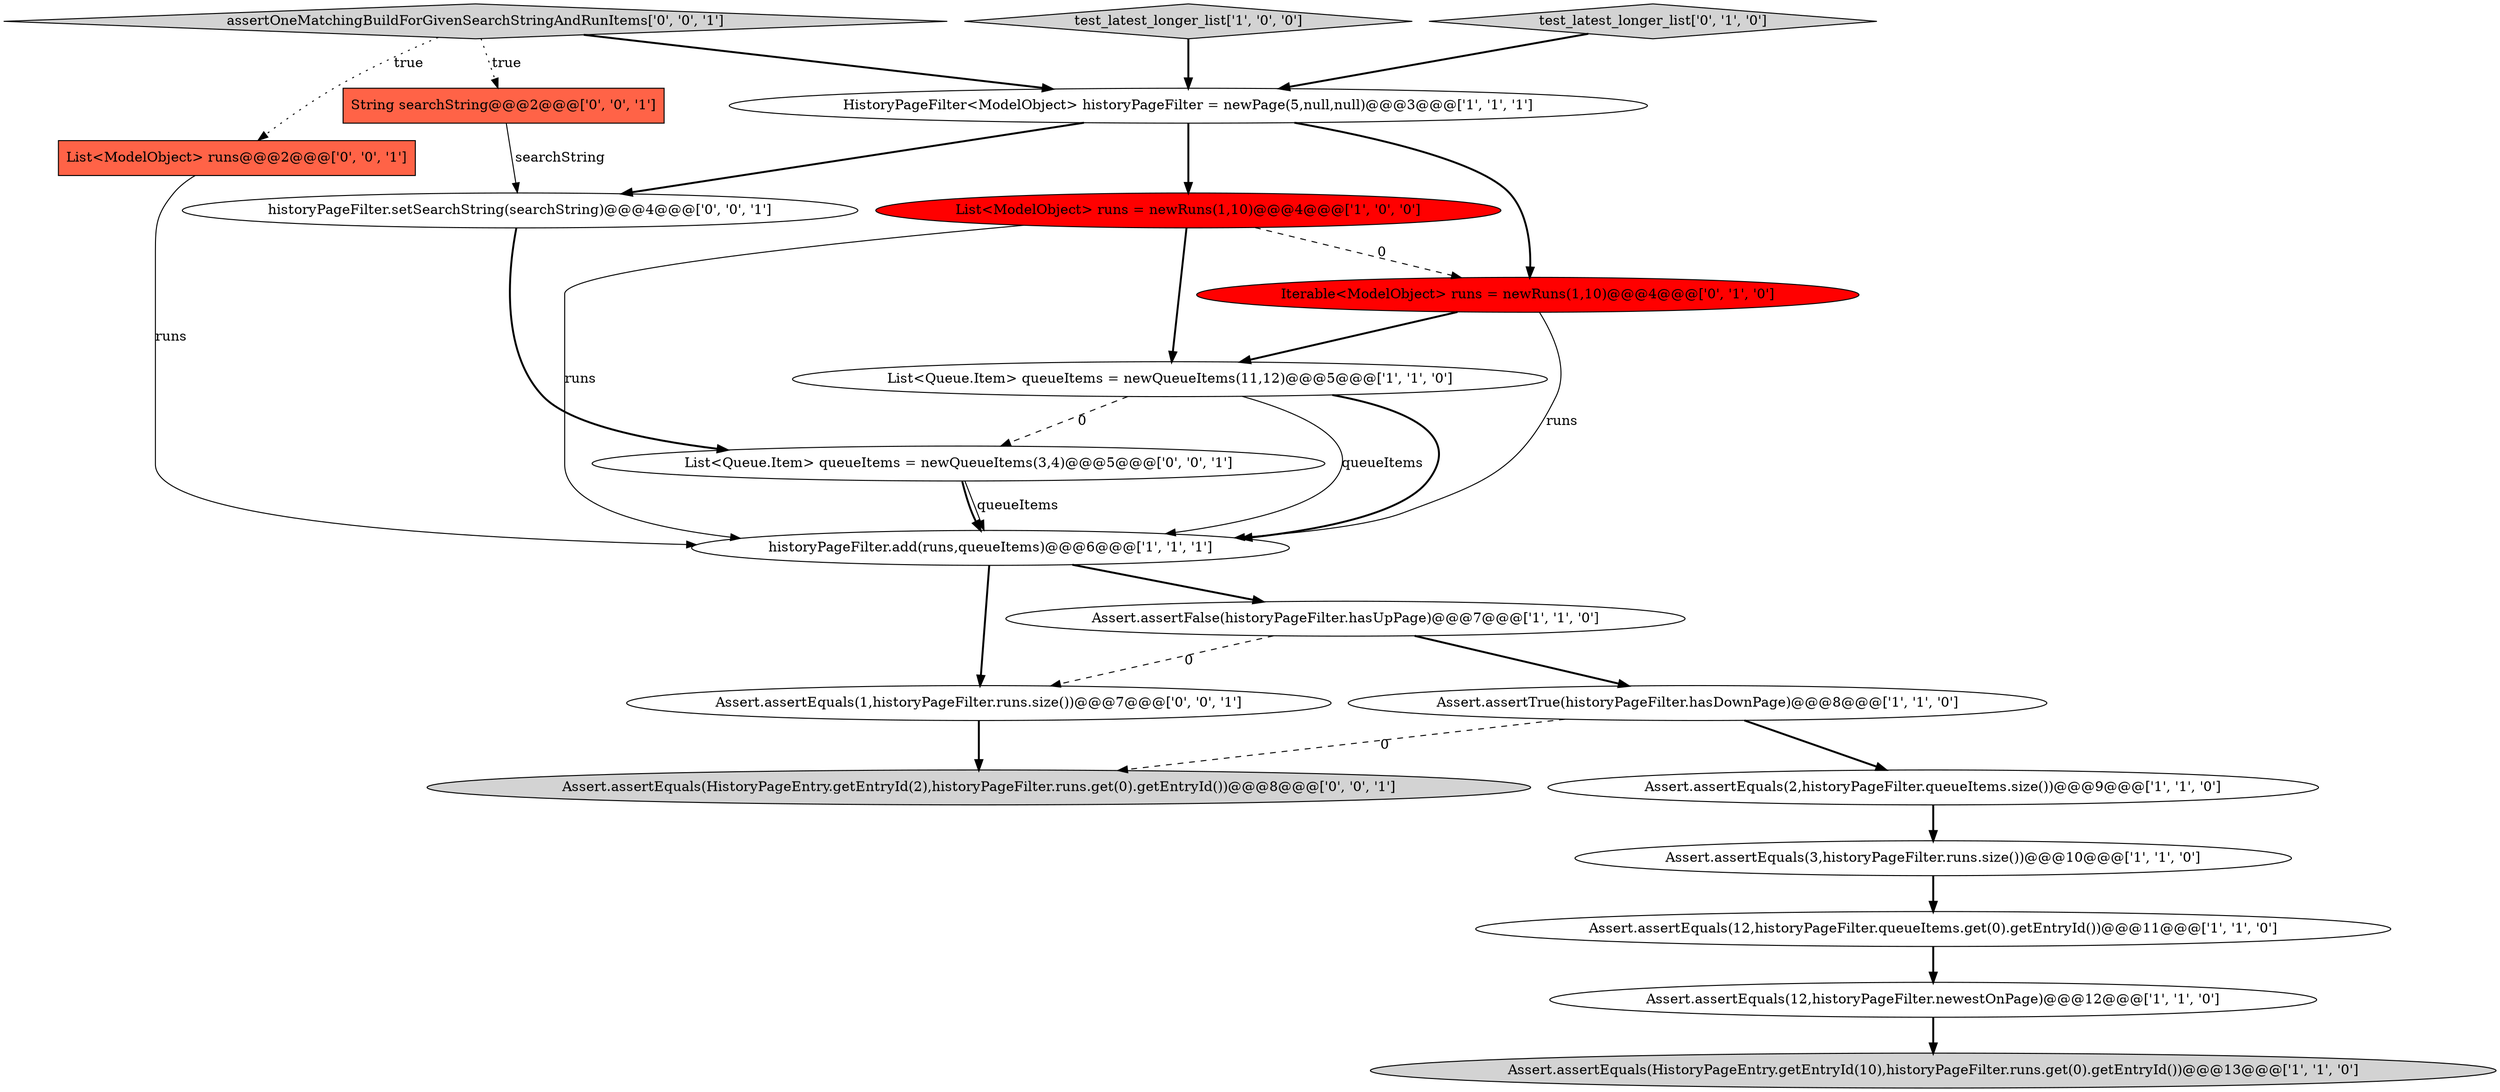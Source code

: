digraph {
14 [style = filled, label = "List<Queue.Item> queueItems = newQueueItems(3,4)@@@5@@@['0', '0', '1']", fillcolor = white, shape = ellipse image = "AAA0AAABBB3BBB"];
17 [style = filled, label = "Assert.assertEquals(HistoryPageEntry.getEntryId(2),historyPageFilter.runs.get(0).getEntryId())@@@8@@@['0', '0', '1']", fillcolor = lightgray, shape = ellipse image = "AAA0AAABBB3BBB"];
6 [style = filled, label = "HistoryPageFilter<ModelObject> historyPageFilter = newPage(5,null,null)@@@3@@@['1', '1', '1']", fillcolor = white, shape = ellipse image = "AAA0AAABBB1BBB"];
12 [style = filled, label = "test_latest_longer_list['0', '1', '0']", fillcolor = lightgray, shape = diamond image = "AAA0AAABBB2BBB"];
1 [style = filled, label = "Assert.assertEquals(12,historyPageFilter.newestOnPage)@@@12@@@['1', '1', '0']", fillcolor = white, shape = ellipse image = "AAA0AAABBB1BBB"];
3 [style = filled, label = "Assert.assertEquals(HistoryPageEntry.getEntryId(10),historyPageFilter.runs.get(0).getEntryId())@@@13@@@['1', '1', '0']", fillcolor = lightgray, shape = ellipse image = "AAA0AAABBB1BBB"];
4 [style = filled, label = "Assert.assertEquals(2,historyPageFilter.queueItems.size())@@@9@@@['1', '1', '0']", fillcolor = white, shape = ellipse image = "AAA0AAABBB1BBB"];
20 [style = filled, label = "assertOneMatchingBuildForGivenSearchStringAndRunItems['0', '0', '1']", fillcolor = lightgray, shape = diamond image = "AAA0AAABBB3BBB"];
18 [style = filled, label = "String searchString@@@2@@@['0', '0', '1']", fillcolor = tomato, shape = box image = "AAA0AAABBB3BBB"];
16 [style = filled, label = "Assert.assertEquals(1,historyPageFilter.runs.size())@@@7@@@['0', '0', '1']", fillcolor = white, shape = ellipse image = "AAA0AAABBB3BBB"];
0 [style = filled, label = "Assert.assertEquals(3,historyPageFilter.runs.size())@@@10@@@['1', '1', '0']", fillcolor = white, shape = ellipse image = "AAA0AAABBB1BBB"];
19 [style = filled, label = "List<ModelObject> runs@@@2@@@['0', '0', '1']", fillcolor = tomato, shape = box image = "AAA0AAABBB3BBB"];
8 [style = filled, label = "Assert.assertFalse(historyPageFilter.hasUpPage)@@@7@@@['1', '1', '0']", fillcolor = white, shape = ellipse image = "AAA0AAABBB1BBB"];
7 [style = filled, label = "List<Queue.Item> queueItems = newQueueItems(11,12)@@@5@@@['1', '1', '0']", fillcolor = white, shape = ellipse image = "AAA0AAABBB1BBB"];
2 [style = filled, label = "List<ModelObject> runs = newRuns(1,10)@@@4@@@['1', '0', '0']", fillcolor = red, shape = ellipse image = "AAA1AAABBB1BBB"];
9 [style = filled, label = "historyPageFilter.add(runs,queueItems)@@@6@@@['1', '1', '1']", fillcolor = white, shape = ellipse image = "AAA0AAABBB1BBB"];
13 [style = filled, label = "Iterable<ModelObject> runs = newRuns(1,10)@@@4@@@['0', '1', '0']", fillcolor = red, shape = ellipse image = "AAA1AAABBB2BBB"];
10 [style = filled, label = "Assert.assertTrue(historyPageFilter.hasDownPage)@@@8@@@['1', '1', '0']", fillcolor = white, shape = ellipse image = "AAA0AAABBB1BBB"];
11 [style = filled, label = "Assert.assertEquals(12,historyPageFilter.queueItems.get(0).getEntryId())@@@11@@@['1', '1', '0']", fillcolor = white, shape = ellipse image = "AAA0AAABBB1BBB"];
15 [style = filled, label = "historyPageFilter.setSearchString(searchString)@@@4@@@['0', '0', '1']", fillcolor = white, shape = ellipse image = "AAA0AAABBB3BBB"];
5 [style = filled, label = "test_latest_longer_list['1', '0', '0']", fillcolor = lightgray, shape = diamond image = "AAA0AAABBB1BBB"];
8->10 [style = bold, label=""];
8->16 [style = dashed, label="0"];
15->14 [style = bold, label=""];
11->1 [style = bold, label=""];
7->14 [style = dashed, label="0"];
19->9 [style = solid, label="runs"];
1->3 [style = bold, label=""];
2->9 [style = solid, label="runs"];
0->11 [style = bold, label=""];
16->17 [style = bold, label=""];
20->6 [style = bold, label=""];
9->8 [style = bold, label=""];
12->6 [style = bold, label=""];
7->9 [style = solid, label="queueItems"];
9->16 [style = bold, label=""];
6->15 [style = bold, label=""];
4->0 [style = bold, label=""];
6->2 [style = bold, label=""];
7->9 [style = bold, label=""];
5->6 [style = bold, label=""];
13->7 [style = bold, label=""];
2->13 [style = dashed, label="0"];
6->13 [style = bold, label=""];
10->17 [style = dashed, label="0"];
10->4 [style = bold, label=""];
20->18 [style = dotted, label="true"];
13->9 [style = solid, label="runs"];
14->9 [style = solid, label="queueItems"];
14->9 [style = bold, label=""];
20->19 [style = dotted, label="true"];
2->7 [style = bold, label=""];
18->15 [style = solid, label="searchString"];
}
